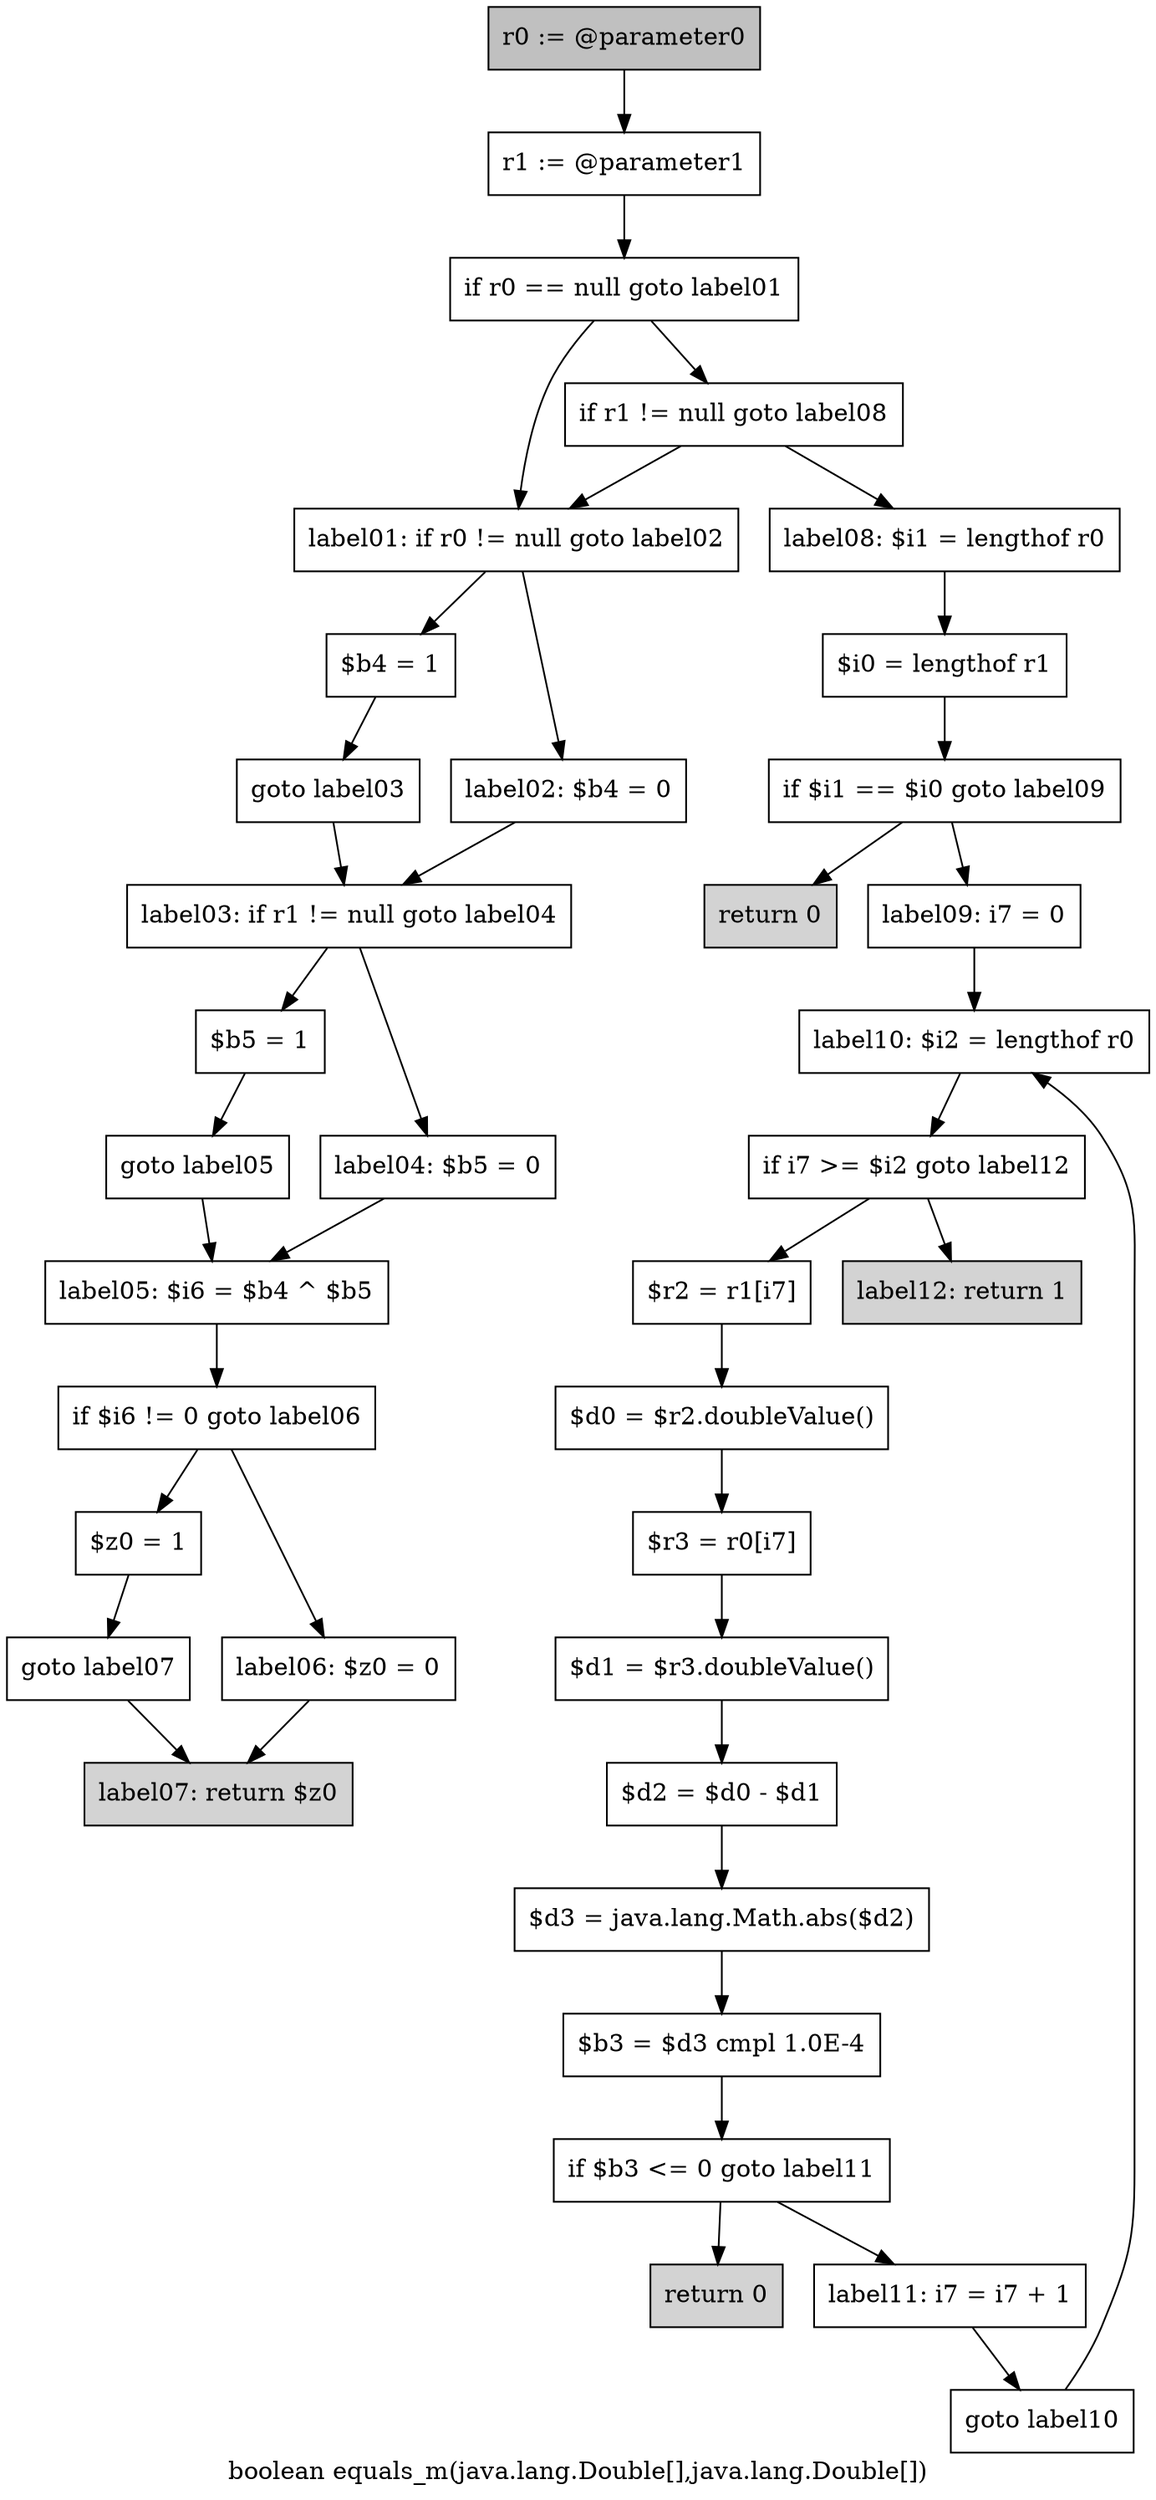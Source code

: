 digraph "boolean equals_m(java.lang.Double[],java.lang.Double[])" {
    label="boolean equals_m(java.lang.Double[],java.lang.Double[])";
    node [shape=box];
    "0" [style=filled,fillcolor=gray,label="r0 := @parameter0",];
    "1" [label="r1 := @parameter1",];
    "0"->"1";
    "2" [label="if r0 == null goto label01",];
    "1"->"2";
    "3" [label="if r1 != null goto label08",];
    "2"->"3";
    "4" [label="label01: if r0 != null goto label02",];
    "2"->"4";
    "3"->"4";
    "18" [label="label08: $i1 = lengthof r0",];
    "3"->"18";
    "5" [label="$b4 = 1",];
    "4"->"5";
    "7" [label="label02: $b4 = 0",];
    "4"->"7";
    "6" [label="goto label03",];
    "5"->"6";
    "8" [label="label03: if r1 != null goto label04",];
    "6"->"8";
    "7"->"8";
    "9" [label="$b5 = 1",];
    "8"->"9";
    "11" [label="label04: $b5 = 0",];
    "8"->"11";
    "10" [label="goto label05",];
    "9"->"10";
    "12" [label="label05: $i6 = $b4 ^ $b5",];
    "10"->"12";
    "11"->"12";
    "13" [label="if $i6 != 0 goto label06",];
    "12"->"13";
    "14" [label="$z0 = 1",];
    "13"->"14";
    "16" [label="label06: $z0 = 0",];
    "13"->"16";
    "15" [label="goto label07",];
    "14"->"15";
    "17" [style=filled,fillcolor=lightgray,label="label07: return $z0",];
    "15"->"17";
    "16"->"17";
    "19" [label="$i0 = lengthof r1",];
    "18"->"19";
    "20" [label="if $i1 == $i0 goto label09",];
    "19"->"20";
    "21" [style=filled,fillcolor=lightgray,label="return 0",];
    "20"->"21";
    "22" [label="label09: i7 = 0",];
    "20"->"22";
    "23" [label="label10: $i2 = lengthof r0",];
    "22"->"23";
    "24" [label="if i7 >= $i2 goto label12",];
    "23"->"24";
    "25" [label="$r2 = r1[i7]",];
    "24"->"25";
    "36" [style=filled,fillcolor=lightgray,label="label12: return 1",];
    "24"->"36";
    "26" [label="$d0 = $r2.doubleValue()",];
    "25"->"26";
    "27" [label="$r3 = r0[i7]",];
    "26"->"27";
    "28" [label="$d1 = $r3.doubleValue()",];
    "27"->"28";
    "29" [label="$d2 = $d0 - $d1",];
    "28"->"29";
    "30" [label="$d3 = java.lang.Math.abs($d2)",];
    "29"->"30";
    "31" [label="$b3 = $d3 cmpl 1.0E-4",];
    "30"->"31";
    "32" [label="if $b3 <= 0 goto label11",];
    "31"->"32";
    "33" [style=filled,fillcolor=lightgray,label="return 0",];
    "32"->"33";
    "34" [label="label11: i7 = i7 + 1",];
    "32"->"34";
    "35" [label="goto label10",];
    "34"->"35";
    "35"->"23";
}
